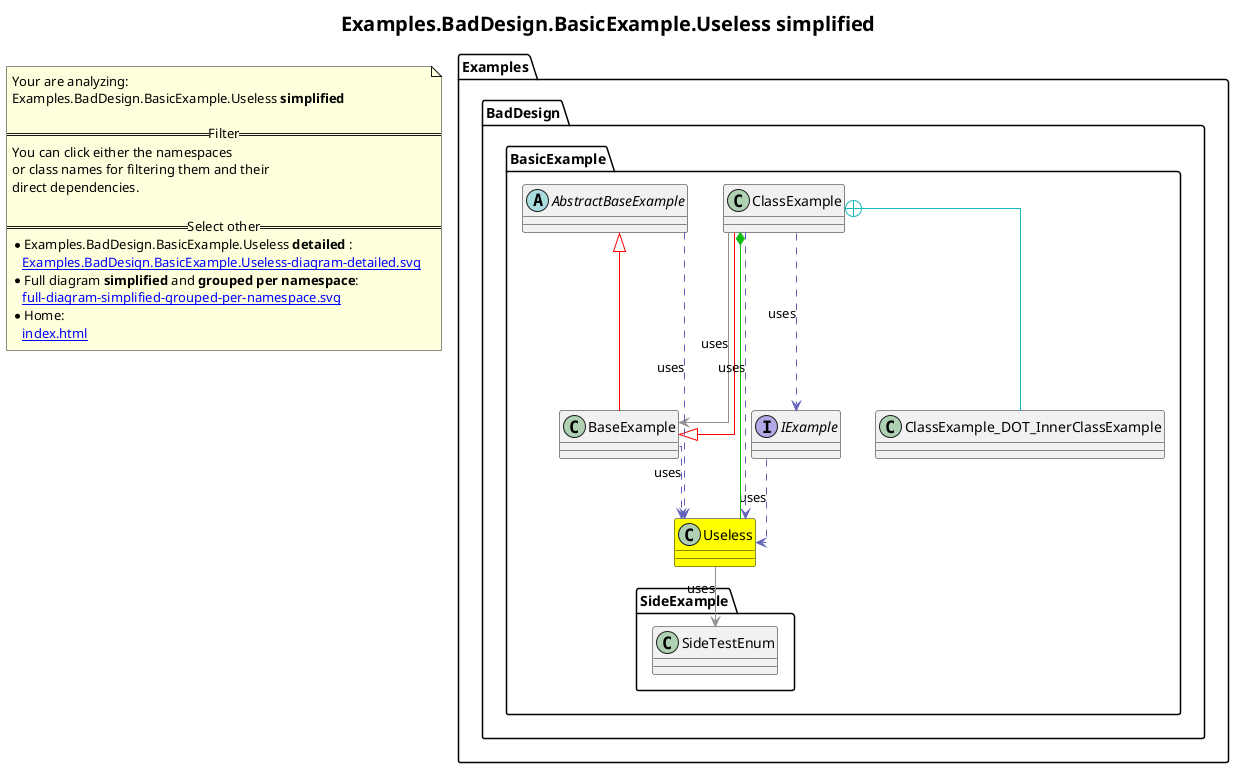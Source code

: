 @startuml
skinparam linetype ortho
title <size:20>Examples.BadDesign.BasicExample.Useless **simplified** </size>
note "Your are analyzing:\nExamples.BadDesign.BasicExample.Useless **simplified** \n\n==Filter==\nYou can click either the namespaces \nor class names for filtering them and their\ndirect dependencies.\n\n==Select other==\n* Examples.BadDesign.BasicExample.Useless **detailed** :\n   [[Examples.BadDesign.BasicExample.Useless-diagram-detailed.svg]]\n* Full diagram **simplified** and **grouped per namespace**:\n   [[full-diagram-simplified-grouped-per-namespace.svg]]\n* Home:\n   [[index.html]]" as FloatingNote
    class Examples.BadDesign.BasicExample.Useless [[Examples.BadDesign.BasicExample.Useless-diagram-simplified.svg]] #yellow {
    }
    interface Examples.BadDesign.BasicExample.IExample [[Examples.BadDesign.BasicExample.IExample-diagram-simplified.svg]]  {
    }
    class Examples.BadDesign.BasicExample.ClassExample [[Examples.BadDesign.BasicExample.ClassExample-diagram-simplified.svg]]  {
    }
    abstract class Examples.BadDesign.BasicExample.AbstractBaseExample [[Examples.BadDesign.BasicExample.AbstractBaseExample-diagram-simplified.svg]]  {
    }
    class Examples.BadDesign.BasicExample.BaseExample [[Examples.BadDesign.BasicExample.BaseExample-diagram-simplified.svg]]  {
    }
    class Examples.BadDesign.BasicExample.ClassExample_DOT_InnerClassExample [[Examples.BadDesign.BasicExample.ClassExample.InnerClassExample-diagram-simplified.svg]]  {
    }
      class Examples.BadDesign.BasicExample.SideExample.SideTestEnum [[Examples.BadDesign.BasicExample.SideExample.SideTestEnum-diagram-simplified.svg]]  {
      }
 ' *************************************** 
 ' *************************************** 
 ' *************************************** 
' Class relations extracted from namespace:
' Examples.BadDesign.BasicExample
Examples.BadDesign.BasicExample.Useless -[#909090]-> Examples.BadDesign.BasicExample.SideExample.SideTestEnum  : uses 
Examples.BadDesign.BasicExample.IExample .[#6060BB].> Examples.BadDesign.BasicExample.Useless  : uses 
Examples.BadDesign.BasicExample.BaseExample <|-[#red]- Examples.BadDesign.BasicExample.ClassExample
Examples.BadDesign.BasicExample.ClassExample +-[#10BBBB]- Examples.BadDesign.BasicExample.ClassExample_DOT_InnerClassExample 
Examples.BadDesign.BasicExample.ClassExample *-[#10BB10]- Examples.BadDesign.BasicExample.Useless 
Examples.BadDesign.BasicExample.ClassExample .[#6060BB].> Examples.BadDesign.BasicExample.Useless  : uses 
Examples.BadDesign.BasicExample.ClassExample -[#909090]-> Examples.BadDesign.BasicExample.BaseExample  : uses 
Examples.BadDesign.BasicExample.ClassExample .[#6060BB].> Examples.BadDesign.BasicExample.IExample  : uses 
Examples.BadDesign.BasicExample.AbstractBaseExample .[#6060BB].> Examples.BadDesign.BasicExample.Useless  : uses 
Examples.BadDesign.BasicExample.AbstractBaseExample <|-[#red]- Examples.BadDesign.BasicExample.BaseExample
Examples.BadDesign.BasicExample.BaseExample .[#6060BB].> Examples.BadDesign.BasicExample.Useless  : uses 
Examples.BadDesign.BasicExample.ClassExample.InnerClassExample .[#6060BB].> Examples.BadDesign.BasicExample.Useless  : uses 
' Class relations extracted from namespace:
' Examples.BadDesign.BasicExample.SideExample
@enduml